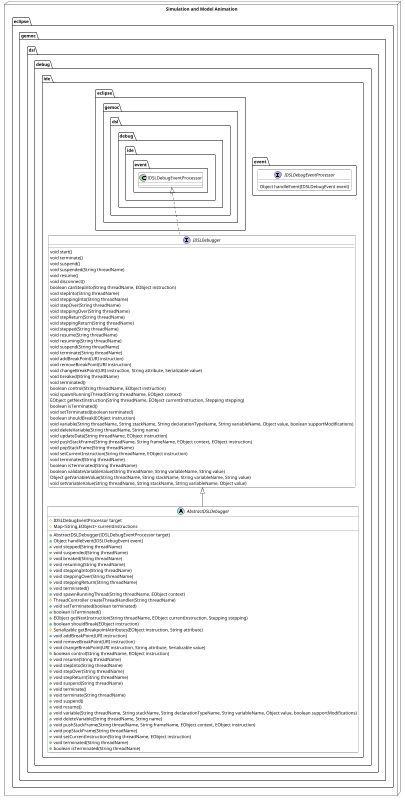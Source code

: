 @startuml
skinparam class {
	BackgroundColor White
	ArrowColor Black
	BorderColor Black
}

scale max 1024 width
scale max 800 height


package "Simulation and Model Animation" as simulation_model_animation <<Node>> {
	
	namespace eclipse.gemoc.dsl.debug.ide {
		interface IDSLDebugger {
			void start()
			void terminate()
			void suspend()
			void suspended(String threadName)
			void resume()
			void disconnect()
			boolean canStepInto(String threadName, EObject instruction)
			void stepInto(String threadName)
			void steppingInto(String threadName)
			void stepOver(String threadName)
			void steppingOver(String threadName)
			void stepReturn(String threadName)
			void steppingReturn(String threadName)
			void stepped(String threadName)
			void resume(String threadName)
			void resuming(String threadName)
			void suspend(String threadName)
			void terminate(String threadName)
			void addBreakPoint(URI instruction)
			void removeBreakPoint(URI instruction)
			void changeBreakPoint(URI instruction, String attribute, Serializable value)
			void breaked(String threadName)
			void terminated()
			boolean control(String threadName, EObject instruction)
			void spawnRunningThread(String threadName, EObject context)
			EObject getNextInstruction(String threadName, EObject currentInstruction, Stepping stepping)
			boolean isTerminated()
			void setTerminated(boolean terminated)
			boolean shouldBreak(EObject instruction)
			void variable(String threadName, String stackName, String declarationTypeName, String variableName, Object value, boolean supportModifications)
			void deleteVariable(String threadName, String name)
			void updateData(String threadName, EObject instruction)
			void pushStackFrame(String threadName, String frameName, EObject context, EObject instruction)
			void popStackFrame(String threadName)
			void setCurrentInstruction(String threadName, EObject instruction)
			void terminated(String threadName)
			boolean isTerminated(String threadName)
			boolean validateVariableValue(String threadName, String variableName, String value)
			Object getVariableValue(String threadName, String stackName, String variableName, String value)
			void setVariableValue(String threadName, String stackName, String variableName, Object value)
		}
		abstract class AbstractDSLDebugger {
			#IDSLDebugEventProcessor target
			#Map<String,EObject> currentInstructions
			+AbstractDSLDebugger(IDSLDebugEventProcessor target)
			+Object handleEvent(IDSLDebugEvent event)
			+void stepped(String threadName)
			+void suspended(String threadName)
			+void breaked(String threadName)
			+void resuming(String threadName)
			+void steppingInto(String threadName)
			+void steppingOver(String threadName)
			+void steppingReturn(String threadName)
			+void terminated()
			+void spawnRunningThread(String threadName, EObject context)
			#ThreadController createThreadHandler(String threadName)
			+void setTerminated(boolean terminated)
			+boolean isTerminated()
			+EObject getNextInstruction(String threadName, EObject currentInstruction, Stepping stepping)
			+boolean shouldBreak(EObject instruction)
			#Serializable getBreakpointAttributes(EObject instruction, String attribute)
			+void addBreakPoint(URI instruction)
			+void removeBreakPoint(URI instruction)
			+void changeBreakPoint(URI instruction, String attribute, Serializable value)
			+boolean control(String threadName, EObject instruction)
			+void resume(String threadName)
			+void stepInto(String threadName)
			+void stepOver(String threadName)
			+void stepReturn(String threadName)
			+void suspend(String threadName)
			+void terminate()
			+void terminate(String threadName)
			+void suspend()
			+void resume()
			+void variable(String threadName, String stackName, String declarationTypeName, String variableName, Object value, boolean supportModifications)
			+void deleteVariable(String threadName, String name)
			+void pushStackFrame(String threadName, String frameName, EObject context, EObject instruction)
			+void popStackFrame(String threadName)
			+void setCurrentInstruction(String threadName, EObject instruction)
			+void terminated(String threadName)
			+boolean isTerminated(String threadName)
		}
		namespace event {
			interface IDSLDebugEventProcessor {	
				Object handleEvent(IDSLDebugEvent event)
			}
		}
		
		eclipse.gemoc.dsl.debug.ide.event.IDSLDebugEventProcessor <|.. IDSLDebugger
		IDSLDebugger <|-- AbstractDSLDebugger 
	}
}


@enduml
